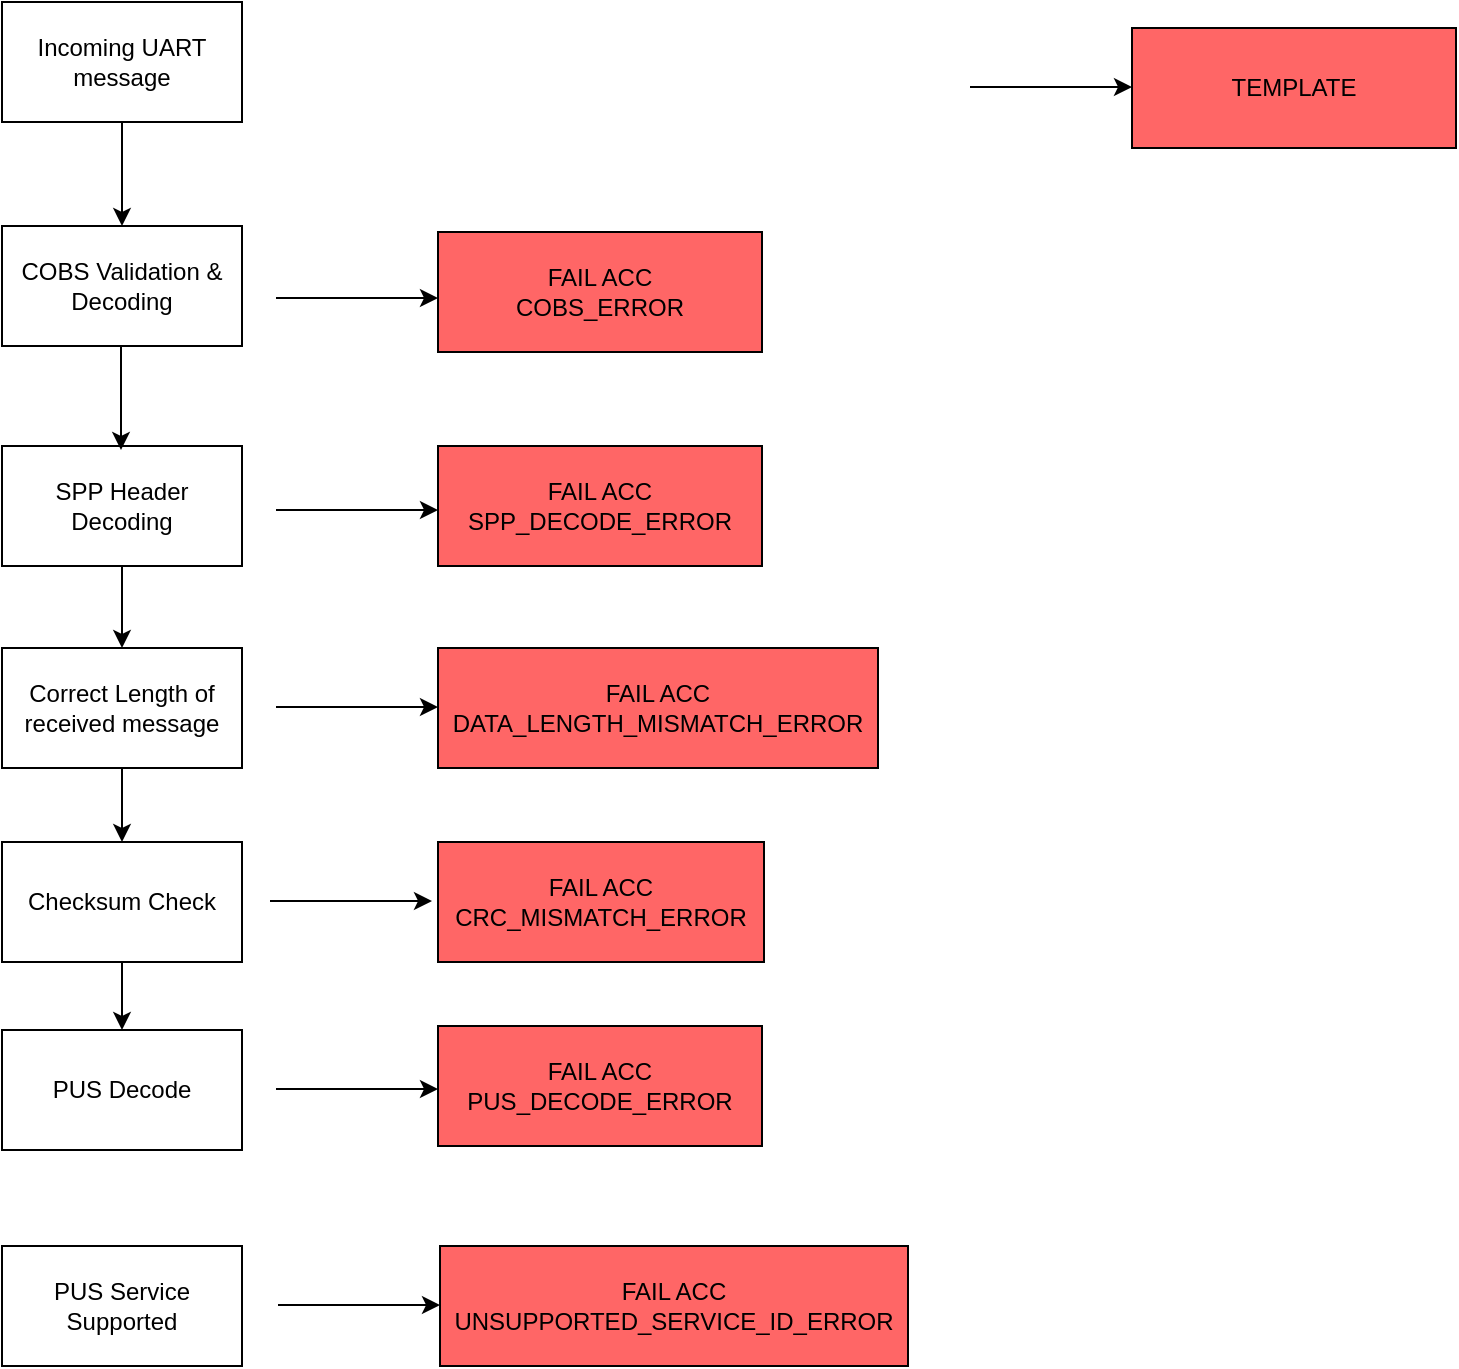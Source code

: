 <mxfile version="26.2.12">
  <diagram name="Pagină-1" id="K7ZkN5vFVRDfCoLSblhW">
    <mxGraphModel dx="1795" dy="815" grid="0" gridSize="10" guides="1" tooltips="1" connect="1" arrows="1" fold="1" page="1" pageScale="1" pageWidth="827" pageHeight="1169" math="0" shadow="0">
      <root>
        <mxCell id="0" />
        <mxCell id="1" parent="0" />
        <mxCell id="Bkob230-6VRAGTBJh4gk-1" value="Incoming UART message" style="rounded=0;whiteSpace=wrap;html=1;" vertex="1" parent="1">
          <mxGeometry x="68" y="34" width="120" height="60" as="geometry" />
        </mxCell>
        <mxCell id="Bkob230-6VRAGTBJh4gk-2" value="COBS Validation &amp;amp; Decoding" style="rounded=0;whiteSpace=wrap;html=1;" vertex="1" parent="1">
          <mxGeometry x="68" y="146" width="120" height="60" as="geometry" />
        </mxCell>
        <mxCell id="Bkob230-6VRAGTBJh4gk-3" value="SPP Header Decoding" style="rounded=0;whiteSpace=wrap;html=1;" vertex="1" parent="1">
          <mxGeometry x="68" y="256" width="120" height="60" as="geometry" />
        </mxCell>
        <mxCell id="Bkob230-6VRAGTBJh4gk-4" value="Correct Length of received message" style="rounded=0;whiteSpace=wrap;html=1;" vertex="1" parent="1">
          <mxGeometry x="68" y="357" width="120" height="60" as="geometry" />
        </mxCell>
        <mxCell id="Bkob230-6VRAGTBJh4gk-5" value="Checksum Check" style="rounded=0;whiteSpace=wrap;html=1;" vertex="1" parent="1">
          <mxGeometry x="68" y="454" width="120" height="60" as="geometry" />
        </mxCell>
        <mxCell id="Bkob230-6VRAGTBJh4gk-6" value="PUS Decode" style="rounded=0;whiteSpace=wrap;html=1;" vertex="1" parent="1">
          <mxGeometry x="68" y="548" width="120" height="60" as="geometry" />
        </mxCell>
        <mxCell id="Bkob230-6VRAGTBJh4gk-10" value="TEMPLATE" style="rounded=0;whiteSpace=wrap;html=1;fillColor=#FF6666;" vertex="1" parent="1">
          <mxGeometry x="633" y="47" width="162" height="60" as="geometry" />
        </mxCell>
        <mxCell id="Bkob230-6VRAGTBJh4gk-11" value="" style="endArrow=classic;html=1;rounded=0;exitX=1;exitY=0.5;exitDx=0;exitDy=0;" edge="1" parent="1">
          <mxGeometry width="50" height="50" relative="1" as="geometry">
            <mxPoint x="552" y="76.5" as="sourcePoint" />
            <mxPoint x="633" y="76.5" as="targetPoint" />
          </mxGeometry>
        </mxCell>
        <mxCell id="Bkob230-6VRAGTBJh4gk-13" value="" style="endArrow=classic;html=1;rounded=0;" edge="1" parent="1">
          <mxGeometry width="50" height="50" relative="1" as="geometry">
            <mxPoint x="205" y="182" as="sourcePoint" />
            <mxPoint x="286" y="182" as="targetPoint" />
          </mxGeometry>
        </mxCell>
        <mxCell id="Bkob230-6VRAGTBJh4gk-14" value="FAIL ACC&lt;div&gt;COBS_ERROR&lt;/div&gt;" style="rounded=0;whiteSpace=wrap;html=1;fillColor=#FF6666;" vertex="1" parent="1">
          <mxGeometry x="286" y="149" width="162" height="60" as="geometry" />
        </mxCell>
        <mxCell id="Bkob230-6VRAGTBJh4gk-15" value="" style="endArrow=classic;html=1;rounded=0;exitX=1;exitY=0.5;exitDx=0;exitDy=0;" edge="1" parent="1">
          <mxGeometry width="50" height="50" relative="1" as="geometry">
            <mxPoint x="205" y="288" as="sourcePoint" />
            <mxPoint x="286" y="288" as="targetPoint" />
          </mxGeometry>
        </mxCell>
        <mxCell id="Bkob230-6VRAGTBJh4gk-16" value="FAIL ACC&lt;div&gt;SPP_DECODE_ERROR&lt;/div&gt;" style="rounded=0;whiteSpace=wrap;html=1;fillColor=#FF6666;" vertex="1" parent="1">
          <mxGeometry x="286" y="256" width="162" height="60" as="geometry" />
        </mxCell>
        <mxCell id="Bkob230-6VRAGTBJh4gk-17" value="" style="endArrow=classic;html=1;rounded=0;exitX=1;exitY=0.5;exitDx=0;exitDy=0;" edge="1" parent="1">
          <mxGeometry width="50" height="50" relative="1" as="geometry">
            <mxPoint x="205" y="386.5" as="sourcePoint" />
            <mxPoint x="286" y="386.5" as="targetPoint" />
          </mxGeometry>
        </mxCell>
        <mxCell id="Bkob230-6VRAGTBJh4gk-18" value="FAIL ACC&lt;div&gt;DATA_LENGTH_MISMATCH_ERROR&lt;/div&gt;" style="rounded=0;whiteSpace=wrap;html=1;fillColor=#FF6666;" vertex="1" parent="1">
          <mxGeometry x="286" y="357" width="220" height="60" as="geometry" />
        </mxCell>
        <mxCell id="Bkob230-6VRAGTBJh4gk-19" value="" style="endArrow=classic;html=1;rounded=0;exitX=1;exitY=0.5;exitDx=0;exitDy=0;" edge="1" parent="1">
          <mxGeometry width="50" height="50" relative="1" as="geometry">
            <mxPoint x="202" y="483.5" as="sourcePoint" />
            <mxPoint x="283" y="483.5" as="targetPoint" />
          </mxGeometry>
        </mxCell>
        <mxCell id="Bkob230-6VRAGTBJh4gk-20" value="FAIL ACC&lt;div&gt;CRC_MISMATCH_ERROR&lt;/div&gt;" style="rounded=0;whiteSpace=wrap;html=1;fillColor=#FF6666;" vertex="1" parent="1">
          <mxGeometry x="286" y="454" width="163" height="60" as="geometry" />
        </mxCell>
        <mxCell id="Bkob230-6VRAGTBJh4gk-21" value="" style="endArrow=classic;html=1;rounded=0;exitX=1;exitY=0.5;exitDx=0;exitDy=0;" edge="1" parent="1">
          <mxGeometry width="50" height="50" relative="1" as="geometry">
            <mxPoint x="205" y="577.5" as="sourcePoint" />
            <mxPoint x="286" y="577.5" as="targetPoint" />
          </mxGeometry>
        </mxCell>
        <mxCell id="Bkob230-6VRAGTBJh4gk-22" value="FAIL ACC&lt;div&gt;PUS_DECODE_ERROR&lt;/div&gt;" style="rounded=0;whiteSpace=wrap;html=1;fillColor=#FF6666;" vertex="1" parent="1">
          <mxGeometry x="286" y="546" width="162" height="60" as="geometry" />
        </mxCell>
        <mxCell id="Bkob230-6VRAGTBJh4gk-24" value="" style="endArrow=classic;html=1;rounded=0;exitX=0.5;exitY=1;exitDx=0;exitDy=0;entryX=0.5;entryY=0;entryDx=0;entryDy=0;" edge="1" parent="1" source="Bkob230-6VRAGTBJh4gk-1" target="Bkob230-6VRAGTBJh4gk-2">
          <mxGeometry width="50" height="50" relative="1" as="geometry">
            <mxPoint x="388" y="445" as="sourcePoint" />
            <mxPoint x="438" y="395" as="targetPoint" />
          </mxGeometry>
        </mxCell>
        <mxCell id="Bkob230-6VRAGTBJh4gk-25" value="" style="endArrow=classic;html=1;rounded=0;exitX=0.5;exitY=1;exitDx=0;exitDy=0;entryX=0.5;entryY=0;entryDx=0;entryDy=0;" edge="1" parent="1" source="Bkob230-6VRAGTBJh4gk-4" target="Bkob230-6VRAGTBJh4gk-5">
          <mxGeometry width="50" height="50" relative="1" as="geometry">
            <mxPoint x="242" y="414" as="sourcePoint" />
            <mxPoint x="242" y="466" as="targetPoint" />
          </mxGeometry>
        </mxCell>
        <mxCell id="Bkob230-6VRAGTBJh4gk-26" value="" style="endArrow=classic;html=1;rounded=0;exitX=0.5;exitY=1;exitDx=0;exitDy=0;entryX=0.5;entryY=0;entryDx=0;entryDy=0;" edge="1" parent="1" source="Bkob230-6VRAGTBJh4gk-3" target="Bkob230-6VRAGTBJh4gk-4">
          <mxGeometry width="50" height="50" relative="1" as="geometry">
            <mxPoint x="128" y="318" as="sourcePoint" />
            <mxPoint x="137" y="342" as="targetPoint" />
          </mxGeometry>
        </mxCell>
        <mxCell id="Bkob230-6VRAGTBJh4gk-27" value="" style="endArrow=classic;html=1;rounded=0;exitX=0.5;exitY=1;exitDx=0;exitDy=0;entryX=0.5;entryY=0;entryDx=0;entryDy=0;" edge="1" parent="1">
          <mxGeometry width="50" height="50" relative="1" as="geometry">
            <mxPoint x="127.5" y="206" as="sourcePoint" />
            <mxPoint x="127.5" y="258" as="targetPoint" />
          </mxGeometry>
        </mxCell>
        <mxCell id="Bkob230-6VRAGTBJh4gk-29" value="" style="endArrow=classic;html=1;rounded=0;exitX=0.5;exitY=1;exitDx=0;exitDy=0;entryX=0.5;entryY=0;entryDx=0;entryDy=0;" edge="1" parent="1" source="Bkob230-6VRAGTBJh4gk-5" target="Bkob230-6VRAGTBJh4gk-6">
          <mxGeometry width="50" height="50" relative="1" as="geometry">
            <mxPoint x="168" y="134" as="sourcePoint" />
            <mxPoint x="168" y="186" as="targetPoint" />
          </mxGeometry>
        </mxCell>
        <mxCell id="Bkob230-6VRAGTBJh4gk-30" value="PUS Service Supported" style="rounded=0;whiteSpace=wrap;html=1;" vertex="1" parent="1">
          <mxGeometry x="68" y="656" width="120" height="60" as="geometry" />
        </mxCell>
        <mxCell id="Bkob230-6VRAGTBJh4gk-31" value="FAIL ACC&lt;div&gt;UNSUPPORTED_SERVICE_ID_ERROR&lt;/div&gt;" style="rounded=0;whiteSpace=wrap;html=1;fillColor=#FF6666;" vertex="1" parent="1">
          <mxGeometry x="287" y="656" width="234" height="60" as="geometry" />
        </mxCell>
        <mxCell id="Bkob230-6VRAGTBJh4gk-32" value="" style="endArrow=classic;html=1;rounded=0;exitX=1;exitY=0.5;exitDx=0;exitDy=0;" edge="1" parent="1">
          <mxGeometry width="50" height="50" relative="1" as="geometry">
            <mxPoint x="206" y="685.5" as="sourcePoint" />
            <mxPoint x="287" y="685.5" as="targetPoint" />
          </mxGeometry>
        </mxCell>
      </root>
    </mxGraphModel>
  </diagram>
</mxfile>
